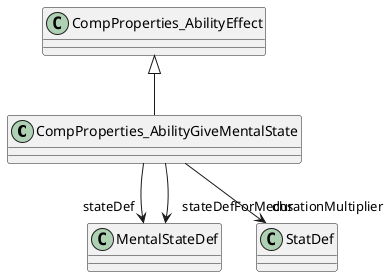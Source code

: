 @startuml
class CompProperties_AbilityGiveMentalState {
}
CompProperties_AbilityEffect <|-- CompProperties_AbilityGiveMentalState
CompProperties_AbilityGiveMentalState --> "stateDef" MentalStateDef
CompProperties_AbilityGiveMentalState --> "stateDefForMechs" MentalStateDef
CompProperties_AbilityGiveMentalState --> "durationMultiplier" StatDef
@enduml
